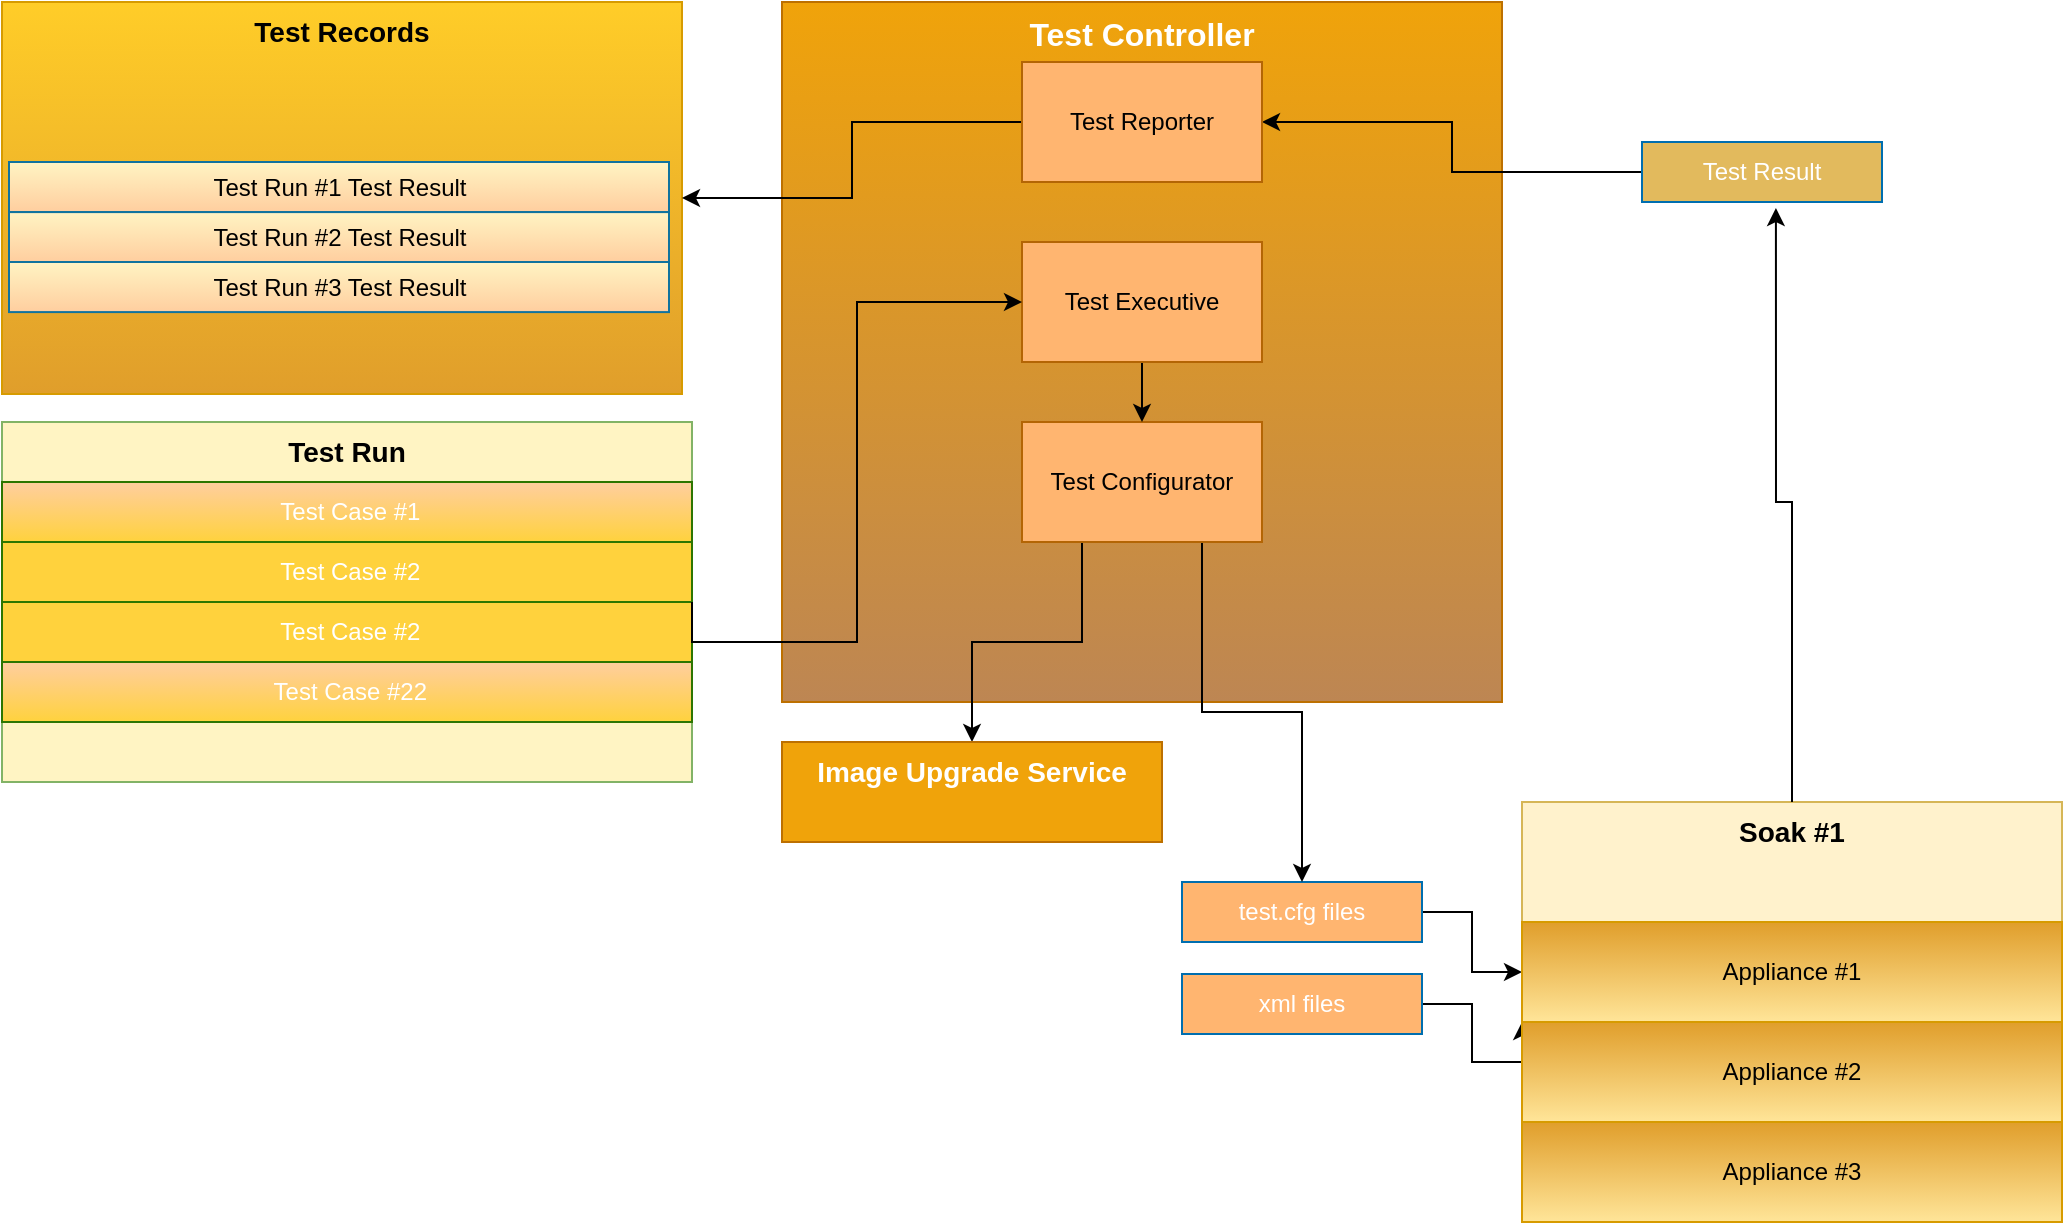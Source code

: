 <mxfile version="14.1.8" type="device"><diagram id="T4B5Zi24qdhuy67ewAgv" name="Page-1"><mxGraphModel dx="1086" dy="966" grid="1" gridSize="10" guides="1" tooltips="1" connect="1" arrows="1" fold="1" page="1" pageScale="1" pageWidth="1169" pageHeight="827" math="0" shadow="0"><root><mxCell id="0"/><mxCell id="1" parent="0"/><mxCell id="4ZOmGA2UTxHngv_Q7CfX-15" value="&lt;b&gt;&lt;font style=&quot;font-size: 14px&quot;&gt;Test Records&lt;/font&gt;&lt;/b&gt;" style="rounded=0;whiteSpace=wrap;html=1;fillColor=#ffcd28;align=center;strokeColor=#d79b00;verticalAlign=top;gradientColor=#E09E2B;" vertex="1" parent="1"><mxGeometry x="30" y="60" width="340" height="196" as="geometry"/></mxCell><mxCell id="4ZOmGA2UTxHngv_Q7CfX-1" value="&lt;b&gt;&lt;font style=&quot;font-size: 16px&quot;&gt;Test Controller&lt;/font&gt;&lt;/b&gt;" style="rounded=0;whiteSpace=wrap;html=1;fillColor=#f0a30a;strokeColor=#BD7000;fontColor=#ffffff;verticalAlign=top;gradientColor=#BD8653;" vertex="1" parent="1"><mxGeometry x="420" y="60" width="360" height="350" as="geometry"/></mxCell><mxCell id="4ZOmGA2UTxHngv_Q7CfX-35" style="edgeStyle=orthogonalEdgeStyle;rounded=0;orthogonalLoop=1;jettySize=auto;html=1;exitX=1;exitY=0.5;exitDx=0;exitDy=0;entryX=0;entryY=0.5;entryDx=0;entryDy=0;" edge="1" parent="1" source="4ZOmGA2UTxHngv_Q7CfX-8" target="4ZOmGA2UTxHngv_Q7CfX-10"><mxGeometry relative="1" as="geometry"/></mxCell><mxCell id="4ZOmGA2UTxHngv_Q7CfX-8" value="test.cfg files" style="rounded=0;whiteSpace=wrap;html=1;align=center;strokeColor=#006EAF;fontColor=#ffffff;fillColor=#FFB570;" vertex="1" parent="1"><mxGeometry x="620" y="500" width="120" height="30" as="geometry"/></mxCell><mxCell id="4ZOmGA2UTxHngv_Q7CfX-34" style="edgeStyle=orthogonalEdgeStyle;rounded=0;orthogonalLoop=1;jettySize=auto;html=1;exitX=1;exitY=0.5;exitDx=0;exitDy=0;entryX=0;entryY=1;entryDx=0;entryDy=0;" edge="1" parent="1" source="4ZOmGA2UTxHngv_Q7CfX-9" target="4ZOmGA2UTxHngv_Q7CfX-10"><mxGeometry relative="1" as="geometry"/></mxCell><mxCell id="4ZOmGA2UTxHngv_Q7CfX-9" value="xml files" style="rounded=0;whiteSpace=wrap;html=1;align=center;strokeColor=#006EAF;fontColor=#ffffff;fillColor=#FFB570;" vertex="1" parent="1"><mxGeometry x="620" y="546" width="120" height="30" as="geometry"/></mxCell><mxCell id="4ZOmGA2UTxHngv_Q7CfX-29" style="edgeStyle=orthogonalEdgeStyle;rounded=0;orthogonalLoop=1;jettySize=auto;html=1;exitX=0;exitY=0.5;exitDx=0;exitDy=0;entryX=1;entryY=0.5;entryDx=0;entryDy=0;" edge="1" parent="1" source="4ZOmGA2UTxHngv_Q7CfX-14" target="4ZOmGA2UTxHngv_Q7CfX-27"><mxGeometry relative="1" as="geometry"/></mxCell><mxCell id="4ZOmGA2UTxHngv_Q7CfX-14" value="Test Result" style="rounded=0;whiteSpace=wrap;html=1;align=center;strokeColor=#006EAF;fontColor=#ffffff;fillColor=#E2BA5D;" vertex="1" parent="1"><mxGeometry x="850" y="130" width="120" height="30" as="geometry"/></mxCell><mxCell id="4ZOmGA2UTxHngv_Q7CfX-19" value="" style="group;fillColor=#FFA500;" vertex="1" connectable="0" parent="1"><mxGeometry x="790" y="460" width="270" height="210" as="geometry"/></mxCell><mxCell id="4ZOmGA2UTxHngv_Q7CfX-13" value="&lt;b&gt;&lt;font style=&quot;font-size: 14px&quot;&gt;Soak #1&lt;/font&gt;&lt;/b&gt;" style="rounded=0;whiteSpace=wrap;html=1;align=center;verticalAlign=top;fillColor=#fff2cc;strokeColor=#d6b656;" vertex="1" parent="4ZOmGA2UTxHngv_Q7CfX-19"><mxGeometry width="270" height="210" as="geometry"/></mxCell><mxCell id="4ZOmGA2UTxHngv_Q7CfX-10" value="Appliance #1" style="rounded=0;whiteSpace=wrap;html=1;align=center;strokeColor=#d79b00;fillColor=#E09E2B;gradientColor=#FFE599;" vertex="1" parent="4ZOmGA2UTxHngv_Q7CfX-19"><mxGeometry y="60" width="270" height="50" as="geometry"/></mxCell><mxCell id="4ZOmGA2UTxHngv_Q7CfX-11" value="Appliance #2" style="rounded=0;whiteSpace=wrap;html=1;align=center;strokeColor=#d79b00;fillColor=#E09E2B;gradientColor=#FFE599;" vertex="1" parent="4ZOmGA2UTxHngv_Q7CfX-19"><mxGeometry y="110" width="270" height="50" as="geometry"/></mxCell><mxCell id="4ZOmGA2UTxHngv_Q7CfX-12" value="Appliance #3" style="rounded=0;whiteSpace=wrap;html=1;align=center;strokeColor=#d79b00;fillColor=#E09E2B;gradientColor=#FFE599;" vertex="1" parent="4ZOmGA2UTxHngv_Q7CfX-19"><mxGeometry y="160" width="270" height="50" as="geometry"/></mxCell><mxCell id="4ZOmGA2UTxHngv_Q7CfX-20" value="" style="group;fillColor=#ffcd28;strokeColor=#d79b00;gradientColor=#FFA500;" vertex="1" connectable="0" parent="1"><mxGeometry x="30" y="270" width="345" height="180" as="geometry"/></mxCell><mxCell id="4ZOmGA2UTxHngv_Q7CfX-3" value="&lt;b&gt;&lt;font style=&quot;font-size: 14px&quot;&gt;Test Run&lt;/font&gt;&lt;/b&gt;" style="rounded=0;whiteSpace=wrap;html=1;align=center;verticalAlign=top;strokeColor=#82b366;fillColor=#FFF4C3;" vertex="1" parent="4ZOmGA2UTxHngv_Q7CfX-20"><mxGeometry width="345" height="180" as="geometry"/></mxCell><mxCell id="4ZOmGA2UTxHngv_Q7CfX-2" value="&amp;nbsp;Test Case #1" style="rounded=0;whiteSpace=wrap;html=1;strokeColor=#2D7600;fontColor=#ffffff;fillColor=#FFCE9F;gradientColor=#FFD23D;" vertex="1" parent="4ZOmGA2UTxHngv_Q7CfX-20"><mxGeometry y="30" width="345" height="30" as="geometry"/></mxCell><mxCell id="4ZOmGA2UTxHngv_Q7CfX-4" value="&amp;nbsp;Test Case #2" style="rounded=0;whiteSpace=wrap;html=1;strokeColor=#2D7600;fontColor=#ffffff;fillColor=#FFD23D;" vertex="1" parent="4ZOmGA2UTxHngv_Q7CfX-20"><mxGeometry y="60" width="345" height="30" as="geometry"/></mxCell><mxCell id="4ZOmGA2UTxHngv_Q7CfX-5" value="&amp;nbsp;Test Case #7" style="rounded=0;whiteSpace=wrap;html=1;" vertex="1" parent="4ZOmGA2UTxHngv_Q7CfX-20"><mxGeometry y="90" width="345" height="30" as="geometry"/></mxCell><mxCell id="4ZOmGA2UTxHngv_Q7CfX-6" value="&amp;nbsp;Test Case #2" style="rounded=0;whiteSpace=wrap;html=1;strokeColor=#2D7600;fontColor=#ffffff;fillColor=#FFD23D;" vertex="1" parent="4ZOmGA2UTxHngv_Q7CfX-20"><mxGeometry y="90" width="345" height="30" as="geometry"/></mxCell><mxCell id="4ZOmGA2UTxHngv_Q7CfX-7" value="&amp;nbsp;Test Case #22" style="rounded=0;whiteSpace=wrap;html=1;strokeColor=#2D7600;fontColor=#ffffff;fillColor=#FFCE9F;gradientColor=#FFD23D;" vertex="1" parent="4ZOmGA2UTxHngv_Q7CfX-20"><mxGeometry y="120" width="345" height="30" as="geometry"/></mxCell><mxCell id="4ZOmGA2UTxHngv_Q7CfX-32" style="edgeStyle=orthogonalEdgeStyle;rounded=0;orthogonalLoop=1;jettySize=auto;html=1;exitX=0.25;exitY=1;exitDx=0;exitDy=0;entryX=0.5;entryY=0;entryDx=0;entryDy=0;" edge="1" parent="1" source="4ZOmGA2UTxHngv_Q7CfX-22" target="4ZOmGA2UTxHngv_Q7CfX-24"><mxGeometry relative="1" as="geometry"/></mxCell><mxCell id="4ZOmGA2UTxHngv_Q7CfX-33" style="edgeStyle=orthogonalEdgeStyle;rounded=0;orthogonalLoop=1;jettySize=auto;html=1;exitX=0.75;exitY=1;exitDx=0;exitDy=0;entryX=0.5;entryY=0;entryDx=0;entryDy=0;" edge="1" parent="1" source="4ZOmGA2UTxHngv_Q7CfX-22" target="4ZOmGA2UTxHngv_Q7CfX-8"><mxGeometry relative="1" as="geometry"/></mxCell><mxCell id="4ZOmGA2UTxHngv_Q7CfX-22" value="Test Configurator" style="rounded=0;whiteSpace=wrap;html=1;align=center;strokeColor=#b46504;fillColor=#FFB570;" vertex="1" parent="1"><mxGeometry x="540" y="270" width="120" height="60" as="geometry"/></mxCell><mxCell id="4ZOmGA2UTxHngv_Q7CfX-31" style="edgeStyle=orthogonalEdgeStyle;rounded=0;orthogonalLoop=1;jettySize=auto;html=1;exitX=0.5;exitY=1;exitDx=0;exitDy=0;entryX=0.5;entryY=0;entryDx=0;entryDy=0;" edge="1" parent="1" source="4ZOmGA2UTxHngv_Q7CfX-23" target="4ZOmGA2UTxHngv_Q7CfX-22"><mxGeometry relative="1" as="geometry"/></mxCell><mxCell id="4ZOmGA2UTxHngv_Q7CfX-23" value="Test Executive" style="rounded=0;whiteSpace=wrap;html=1;align=center;strokeColor=#b46504;fillColor=#FFB570;" vertex="1" parent="1"><mxGeometry x="540" y="180" width="120" height="60" as="geometry"/></mxCell><mxCell id="4ZOmGA2UTxHngv_Q7CfX-24" value="&lt;b&gt;&lt;font style=&quot;font-size: 14px&quot;&gt;Image Upgrade Service&lt;/font&gt;&lt;/b&gt;" style="rounded=0;whiteSpace=wrap;html=1;fillColor=#f0a30a;strokeColor=#BD7000;fontColor=#ffffff;verticalAlign=top;" vertex="1" parent="1"><mxGeometry x="420" y="430" width="190" height="50" as="geometry"/></mxCell><mxCell id="4ZOmGA2UTxHngv_Q7CfX-26" value="" style="edgeStyle=orthogonalEdgeStyle;rounded=0;orthogonalLoop=1;jettySize=auto;html=1;exitX=1;exitY=1;exitDx=0;exitDy=0;entryX=0;entryY=0.5;entryDx=0;entryDy=0;" edge="1" parent="1" source="4ZOmGA2UTxHngv_Q7CfX-4" target="4ZOmGA2UTxHngv_Q7CfX-23"><mxGeometry relative="1" as="geometry"/></mxCell><mxCell id="4ZOmGA2UTxHngv_Q7CfX-28" style="edgeStyle=orthogonalEdgeStyle;rounded=0;orthogonalLoop=1;jettySize=auto;html=1;exitX=0;exitY=0.5;exitDx=0;exitDy=0;" edge="1" parent="1" source="4ZOmGA2UTxHngv_Q7CfX-27" target="4ZOmGA2UTxHngv_Q7CfX-15"><mxGeometry relative="1" as="geometry"/></mxCell><mxCell id="4ZOmGA2UTxHngv_Q7CfX-27" value="Test Reporter" style="rounded=0;whiteSpace=wrap;html=1;align=center;strokeColor=#b46504;fillColor=#FFB570;" vertex="1" parent="1"><mxGeometry x="540" y="90" width="120" height="60" as="geometry"/></mxCell><mxCell id="4ZOmGA2UTxHngv_Q7CfX-30" style="edgeStyle=orthogonalEdgeStyle;rounded=0;orthogonalLoop=1;jettySize=auto;html=1;exitX=0.5;exitY=0;exitDx=0;exitDy=0;entryX=0.558;entryY=1.1;entryDx=0;entryDy=0;entryPerimeter=0;" edge="1" parent="1" source="4ZOmGA2UTxHngv_Q7CfX-13" target="4ZOmGA2UTxHngv_Q7CfX-14"><mxGeometry relative="1" as="geometry"/></mxCell><mxCell id="4ZOmGA2UTxHngv_Q7CfX-16" value="Test Run #1 Test Result" style="rounded=0;whiteSpace=wrap;html=1;align=center;strokeColor=#10739e;fillColor=#FFF4C3;gradientColor=#FFCE9F;" vertex="1" parent="1"><mxGeometry x="33.5" y="140" width="330" height="25.05" as="geometry"/></mxCell><mxCell id="4ZOmGA2UTxHngv_Q7CfX-17" value="Test Run #2 Test Result" style="rounded=0;whiteSpace=wrap;html=1;align=center;strokeColor=#10739e;fillColor=#FFF4C3;gradientColor=#FFCE9F;" vertex="1" parent="1"><mxGeometry x="33.5" y="165.05" width="330" height="24.95" as="geometry"/></mxCell><mxCell id="4ZOmGA2UTxHngv_Q7CfX-18" value="Test Run #3 Test Result" style="rounded=0;whiteSpace=wrap;html=1;align=center;strokeColor=#10739e;fillColor=#FFF4C3;gradientColor=#FFCE9F;" vertex="1" parent="1"><mxGeometry x="33.5" y="190" width="330" height="25.05" as="geometry"/></mxCell></root></mxGraphModel></diagram></mxfile>